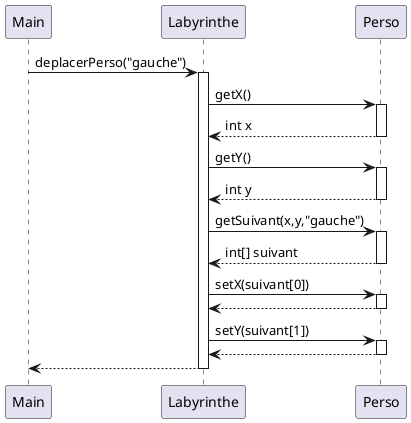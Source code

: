@startuml
'https://plantuml.com/sequence-diagram

'autonumber'

Main -> Labyrinthe : deplacerPerso("gauche")
activate Labyrinthe
   Labyrinthe -> Perso : getX()
   activate Perso
   Perso --> Labyrinthe : int x
   deactivate Perso
   Labyrinthe -> Perso : getY()
   activate Perso
   Perso --> Labyrinthe : int y
   deactivate Perso
   Labyrinthe -> Perso : getSuivant(x,y,"gauche")
   activate Perso
   Perso --> Labyrinthe : int[] suivant
   deactivate Perso
   Labyrinthe -> Perso : setX(suivant[0])
   activate Perso
   Perso --> Labyrinthe
   deactivate Perso
   Labyrinthe -> Perso : setY(suivant[1])
   activate Perso
   Perso --> Labyrinthe
   deactivate Perso
Labyrinthe --> Main
deactivate Labyrinthe
@enduml